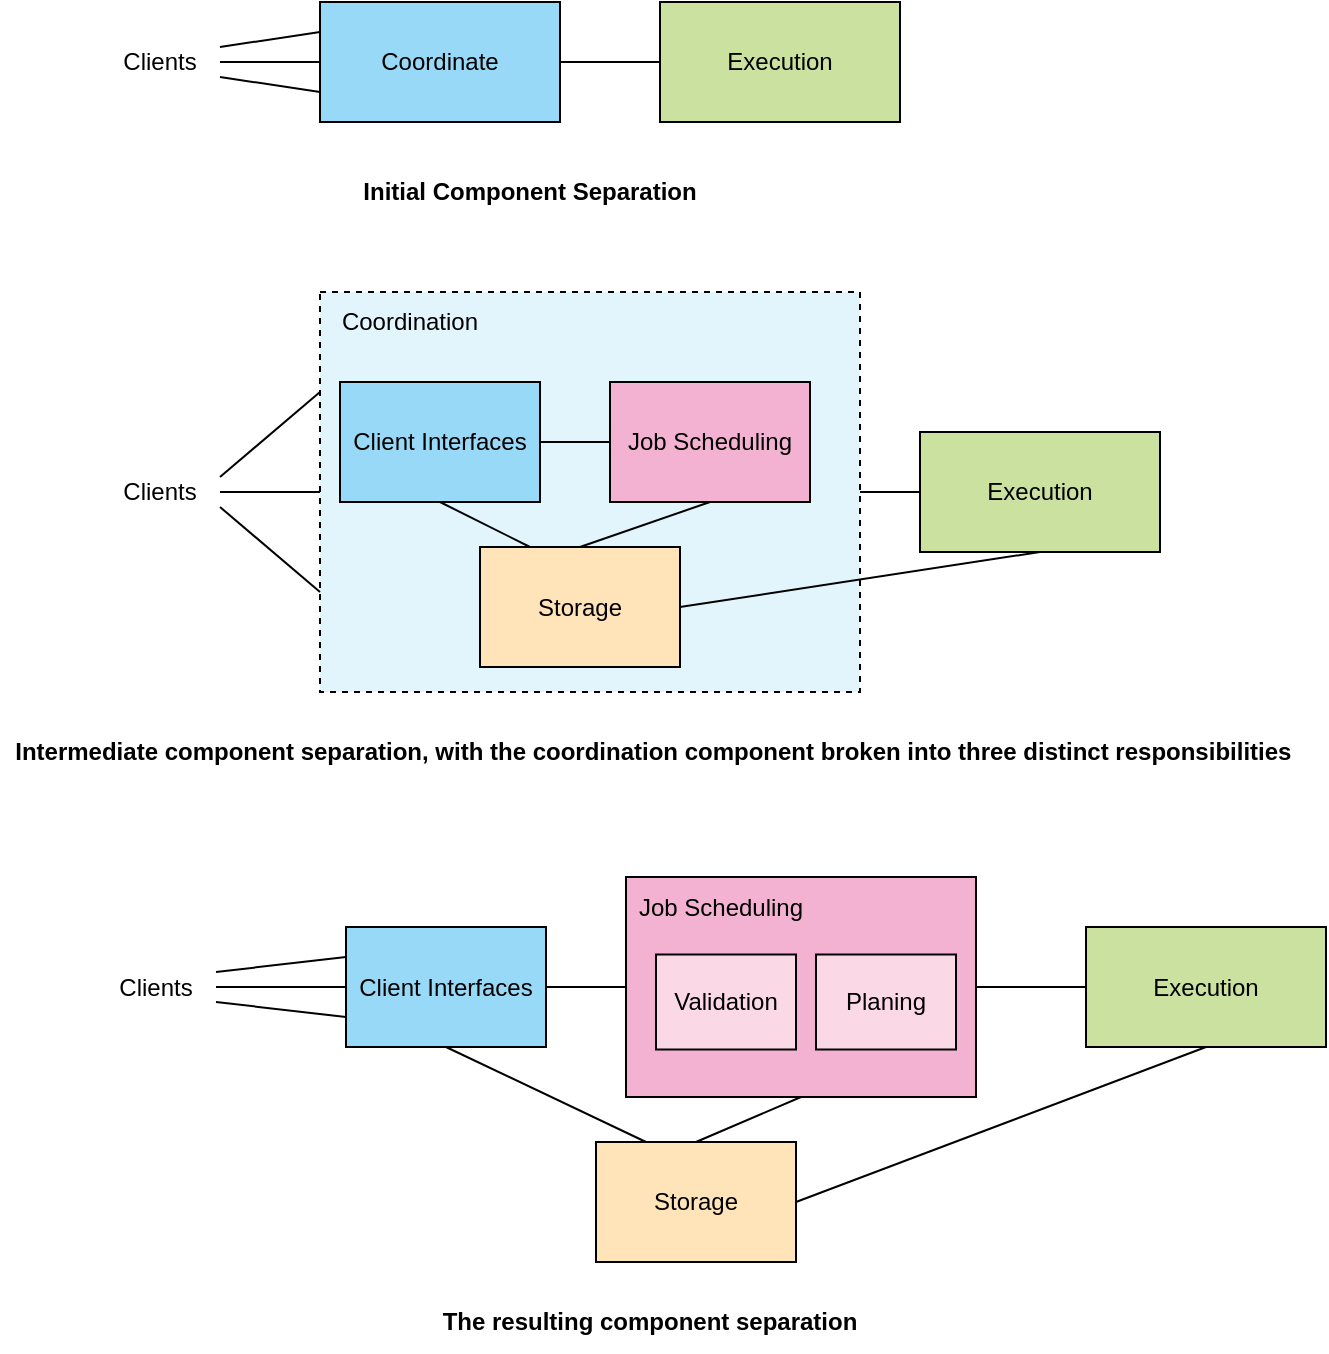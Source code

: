 <mxfile version="20.2.1" type="embed"><diagram id="21V53IVrP95i1w5p-2WG" name="Page-1"><mxGraphModel dx="1293" dy="829" grid="1" gridSize="10" guides="1" tooltips="1" connect="1" arrows="1" fold="1" page="1" pageScale="1" pageWidth="850" pageHeight="1100" math="0" shadow="0"><root><mxCell id="0"/><mxCell id="1" parent="0"/><mxCell id="12" value="" style="group" vertex="1" connectable="0" parent="1"><mxGeometry x="120" y="210" width="400" height="110" as="geometry"/></mxCell><mxCell id="10" value="&lt;b&gt;Initial Component Separation&lt;/b&gt;" style="text;html=1;strokeColor=none;fillColor=none;align=center;verticalAlign=middle;whiteSpace=wrap;rounded=0;" vertex="1" parent="12"><mxGeometry x="130" y="80" width="170" height="30" as="geometry"/></mxCell><mxCell id="11" value="" style="group" vertex="1" connectable="0" parent="12"><mxGeometry width="400" height="60" as="geometry"/></mxCell><mxCell id="2" value="Coordinate" style="rounded=0;whiteSpace=wrap;html=1;fillColor=#97d9f6;" vertex="1" parent="11"><mxGeometry x="110" width="120" height="60" as="geometry"/></mxCell><mxCell id="3" value="Execution" style="rounded=0;whiteSpace=wrap;html=1;fillColor=#cae19f;" vertex="1" parent="11"><mxGeometry x="280" width="120" height="60" as="geometry"/></mxCell><mxCell id="4" style="edgeStyle=orthogonalEdgeStyle;rounded=0;orthogonalLoop=1;jettySize=auto;html=1;exitX=1;exitY=0.5;exitDx=0;exitDy=0;entryX=0;entryY=0.5;entryDx=0;entryDy=0;endArrow=none;endFill=0;" edge="1" parent="11" source="2" target="3"><mxGeometry relative="1" as="geometry"/></mxCell><mxCell id="7" style="rounded=0;orthogonalLoop=1;jettySize=auto;html=1;exitX=1;exitY=0.25;exitDx=0;exitDy=0;entryX=0;entryY=0.25;entryDx=0;entryDy=0;endArrow=none;endFill=0;" edge="1" parent="11" source="6" target="2"><mxGeometry relative="1" as="geometry"/></mxCell><mxCell id="8" style="edgeStyle=none;rounded=0;orthogonalLoop=1;jettySize=auto;html=1;exitX=1;exitY=0.5;exitDx=0;exitDy=0;entryX=0;entryY=0.5;entryDx=0;entryDy=0;endArrow=none;endFill=0;" edge="1" parent="11" source="6" target="2"><mxGeometry relative="1" as="geometry"/></mxCell><mxCell id="9" style="edgeStyle=none;rounded=0;orthogonalLoop=1;jettySize=auto;html=1;exitX=1;exitY=0.75;exitDx=0;exitDy=0;entryX=0;entryY=0.75;entryDx=0;entryDy=0;endArrow=none;endFill=0;" edge="1" parent="11" source="6" target="2"><mxGeometry relative="1" as="geometry"/></mxCell><mxCell id="6" value="Clients" style="text;html=1;strokeColor=none;fillColor=none;align=center;verticalAlign=middle;whiteSpace=wrap;rounded=0;" vertex="1" parent="11"><mxGeometry y="15" width="60" height="30" as="geometry"/></mxCell><mxCell id="27" value="" style="group" vertex="1" connectable="0" parent="1"><mxGeometry x="120" y="400" width="610" height="200" as="geometry"/></mxCell><mxCell id="13" value="" style="group" vertex="1" connectable="0" parent="27"><mxGeometry y="25" width="610" height="175" as="geometry"/></mxCell><mxCell id="15" value="" style="group" vertex="1" connectable="0" parent="13"><mxGeometry width="610" height="175" as="geometry"/></mxCell><mxCell id="22" value="Clients" style="text;html=1;strokeColor=none;fillColor=none;align=center;verticalAlign=middle;whiteSpace=wrap;rounded=0;" vertex="1" parent="15"><mxGeometry y="15" width="60" height="30" as="geometry"/></mxCell><mxCell id="14" value="&lt;b&gt;&amp;nbsp;Intermediate component separation, with the coordination component broken into three distinct responsibilities&lt;/b&gt;" style="text;html=1;strokeColor=none;fillColor=none;align=center;verticalAlign=middle;whiteSpace=wrap;rounded=0;" vertex="1" parent="15"><mxGeometry x="-50" y="145" width="650" height="30" as="geometry"/></mxCell><mxCell id="16" value="" style="rounded=0;whiteSpace=wrap;html=1;fillColor=#e2f4fc;dashed=1;" vertex="1" parent="15"><mxGeometry x="110" y="-70" width="270" height="200" as="geometry"/></mxCell><mxCell id="19" style="rounded=0;orthogonalLoop=1;jettySize=auto;html=1;exitX=1;exitY=0.25;exitDx=0;exitDy=0;entryX=0;entryY=0.25;entryDx=0;entryDy=0;endArrow=none;endFill=0;" edge="1" parent="15" source="22" target="16"><mxGeometry relative="1" as="geometry"/></mxCell><mxCell id="20" style="edgeStyle=none;rounded=0;orthogonalLoop=1;jettySize=auto;html=1;exitX=1;exitY=0.5;exitDx=0;exitDy=0;entryX=0;entryY=0.5;entryDx=0;entryDy=0;endArrow=none;endFill=0;" edge="1" parent="15" source="22" target="16"><mxGeometry relative="1" as="geometry"/></mxCell><mxCell id="21" style="edgeStyle=none;rounded=0;orthogonalLoop=1;jettySize=auto;html=1;exitX=1;exitY=0.75;exitDx=0;exitDy=0;entryX=0;entryY=0.75;entryDx=0;entryDy=0;endArrow=none;endFill=0;" edge="1" parent="15" source="22" target="16"><mxGeometry relative="1" as="geometry"/></mxCell><mxCell id="25" value="Storage" style="rounded=0;whiteSpace=wrap;html=1;fillColor=#fee4b8;" vertex="1" parent="15"><mxGeometry x="190" y="57.5" width="100" height="60" as="geometry"/></mxCell><mxCell id="26" value="Coordination" style="text;html=1;strokeColor=none;fillColor=none;align=center;verticalAlign=middle;whiteSpace=wrap;rounded=0;dashed=1;" vertex="1" parent="15"><mxGeometry x="110" y="-70" width="90" height="30" as="geometry"/></mxCell><mxCell id="31" style="edgeStyle=none;rounded=0;orthogonalLoop=1;jettySize=auto;html=1;exitX=0.5;exitY=1;exitDx=0;exitDy=0;entryX=1;entryY=0.5;entryDx=0;entryDy=0;endArrow=none;endFill=0;" edge="1" parent="13" source="17" target="25"><mxGeometry relative="1" as="geometry"/></mxCell><mxCell id="17" value="Execution" style="rounded=0;whiteSpace=wrap;html=1;fillColor=#cae19f;" vertex="1" parent="13"><mxGeometry x="410" width="120" height="60" as="geometry"/></mxCell><mxCell id="18" style="edgeStyle=orthogonalEdgeStyle;rounded=0;orthogonalLoop=1;jettySize=auto;html=1;exitX=1;exitY=0.5;exitDx=0;exitDy=0;entryX=0;entryY=0.5;entryDx=0;entryDy=0;endArrow=none;endFill=0;" edge="1" parent="13" source="16" target="17"><mxGeometry relative="1" as="geometry"/></mxCell><mxCell id="28" style="edgeStyle=none;rounded=0;orthogonalLoop=1;jettySize=auto;html=1;exitX=1;exitY=0.5;exitDx=0;exitDy=0;endArrow=none;endFill=0;" edge="1" parent="27" source="23" target="24"><mxGeometry relative="1" as="geometry"/></mxCell><mxCell id="29" style="edgeStyle=none;rounded=0;orthogonalLoop=1;jettySize=auto;html=1;exitX=0.5;exitY=1;exitDx=0;exitDy=0;entryX=0.25;entryY=0;entryDx=0;entryDy=0;endArrow=none;endFill=0;" edge="1" parent="27" source="23" target="25"><mxGeometry relative="1" as="geometry"/></mxCell><mxCell id="23" value="Client Interfaces" style="rounded=0;whiteSpace=wrap;html=1;fillColor=#97d9f6;" vertex="1" parent="27"><mxGeometry x="120" width="100" height="60" as="geometry"/></mxCell><mxCell id="30" style="edgeStyle=none;rounded=0;orthogonalLoop=1;jettySize=auto;html=1;exitX=0.5;exitY=1;exitDx=0;exitDy=0;entryX=0.5;entryY=0;entryDx=0;entryDy=0;endArrow=none;endFill=0;" edge="1" parent="27" source="24" target="25"><mxGeometry relative="1" as="geometry"/></mxCell><mxCell id="24" value="Job Scheduling" style="rounded=0;whiteSpace=wrap;html=1;fillColor=#f3b2d1;" vertex="1" parent="27"><mxGeometry x="255" width="100" height="60" as="geometry"/></mxCell><mxCell id="36" value="&lt;b&gt;The resulting component separation&lt;/b&gt;" style="text;html=1;strokeColor=none;fillColor=none;align=center;verticalAlign=middle;whiteSpace=wrap;rounded=0;" vertex="1" parent="1"><mxGeometry x="70" y="855" width="650" height="30" as="geometry"/></mxCell><mxCell id="58" value="" style="group" vertex="1" connectable="0" parent="1"><mxGeometry x="118" y="647.5" width="615" height="192.5" as="geometry"/></mxCell><mxCell id="48" value="Client Interfaces" style="rounded=0;whiteSpace=wrap;html=1;fillColor=#97d9f6;" vertex="1" parent="58"><mxGeometry x="125" y="25" width="100" height="60" as="geometry"/></mxCell><mxCell id="44" value="Execution" style="rounded=0;whiteSpace=wrap;html=1;fillColor=#cae19f;" vertex="1" parent="58"><mxGeometry x="495" y="25" width="120" height="60" as="geometry"/></mxCell><mxCell id="43" style="edgeStyle=none;rounded=0;orthogonalLoop=1;jettySize=auto;html=1;exitX=0.5;exitY=1;exitDx=0;exitDy=0;entryX=1;entryY=0.5;entryDx=0;entryDy=0;endArrow=none;endFill=0;" edge="1" parent="58" source="44" target="41"><mxGeometry relative="1" as="geometry"/></mxCell><mxCell id="35" value="Clients" style="text;html=1;strokeColor=none;fillColor=none;align=center;verticalAlign=middle;whiteSpace=wrap;rounded=0;" vertex="1" parent="58"><mxGeometry y="40" width="60" height="30" as="geometry"/></mxCell><mxCell id="38" style="rounded=0;orthogonalLoop=1;jettySize=auto;html=1;exitX=1;exitY=0.25;exitDx=0;exitDy=0;entryX=0;entryY=0.25;entryDx=0;entryDy=0;endArrow=none;endFill=0;" edge="1" parent="58" source="35" target="48"><mxGeometry relative="1" as="geometry"><mxPoint x="40" y="42.5" as="targetPoint"/></mxGeometry></mxCell><mxCell id="39" style="edgeStyle=none;rounded=0;orthogonalLoop=1;jettySize=auto;html=1;exitX=1;exitY=0.5;exitDx=0;exitDy=0;entryX=0;entryY=0.5;entryDx=0;entryDy=0;endArrow=none;endFill=0;" edge="1" parent="58" source="35" target="48"><mxGeometry relative="1" as="geometry"><mxPoint x="40" y="92.5" as="targetPoint"/></mxGeometry></mxCell><mxCell id="40" style="edgeStyle=none;rounded=0;orthogonalLoop=1;jettySize=auto;html=1;exitX=1;exitY=0.75;exitDx=0;exitDy=0;entryX=0;entryY=0.75;entryDx=0;entryDy=0;endArrow=none;endFill=0;" edge="1" parent="58" source="35" target="48"><mxGeometry relative="1" as="geometry"><mxPoint x="40" y="142.5" as="targetPoint"/></mxGeometry></mxCell><mxCell id="41" value="Storage" style="rounded=0;whiteSpace=wrap;html=1;fillColor=#fee4b8;" vertex="1" parent="58"><mxGeometry x="250" y="132.5" width="100" height="60" as="geometry"/></mxCell><mxCell id="47" style="edgeStyle=none;rounded=0;orthogonalLoop=1;jettySize=auto;html=1;exitX=0.5;exitY=1;exitDx=0;exitDy=0;entryX=0.25;entryY=0;entryDx=0;entryDy=0;endArrow=none;endFill=0;" edge="1" parent="58" source="48" target="41"><mxGeometry relative="1" as="geometry"/></mxCell><mxCell id="56" value="" style="group" vertex="1" connectable="0" parent="58"><mxGeometry x="265" width="175" height="110" as="geometry"/></mxCell><mxCell id="50" value="" style="rounded=0;whiteSpace=wrap;html=1;fillColor=#f3b2d1;" vertex="1" parent="56"><mxGeometry width="175" height="110" as="geometry"/></mxCell><mxCell id="51" value="Validation" style="rounded=0;whiteSpace=wrap;html=1;fillColor=#fad8e6;" vertex="1" parent="56"><mxGeometry x="15" y="38.75" width="70" height="47.5" as="geometry"/></mxCell><mxCell id="53" value="Planing" style="rounded=0;whiteSpace=wrap;html=1;fillColor=#fad8e6;" vertex="1" parent="56"><mxGeometry x="95" y="38.75" width="70" height="47.5" as="geometry"/></mxCell><mxCell id="55" value="Job Scheduling" style="text;html=1;strokeColor=none;fillColor=none;align=center;verticalAlign=middle;whiteSpace=wrap;rounded=0;" vertex="1" parent="56"><mxGeometry width="95" height="30" as="geometry"/></mxCell><mxCell id="46" style="edgeStyle=none;rounded=0;orthogonalLoop=1;jettySize=auto;html=1;exitX=1;exitY=0.5;exitDx=0;exitDy=0;endArrow=none;endFill=0;" edge="1" parent="58" source="48" target="50"><mxGeometry relative="1" as="geometry"/></mxCell><mxCell id="57" style="edgeStyle=none;rounded=0;orthogonalLoop=1;jettySize=auto;html=1;exitX=1;exitY=0.5;exitDx=0;exitDy=0;endArrow=none;endFill=0;" edge="1" parent="58" source="50" target="44"><mxGeometry relative="1" as="geometry"/></mxCell><mxCell id="49" style="edgeStyle=none;rounded=0;orthogonalLoop=1;jettySize=auto;html=1;exitX=0.5;exitY=1;exitDx=0;exitDy=0;entryX=0.5;entryY=0;entryDx=0;entryDy=0;endArrow=none;endFill=0;" edge="1" parent="58" source="50" target="41"><mxGeometry relative="1" as="geometry"/></mxCell></root></mxGraphModel></diagram></mxfile>